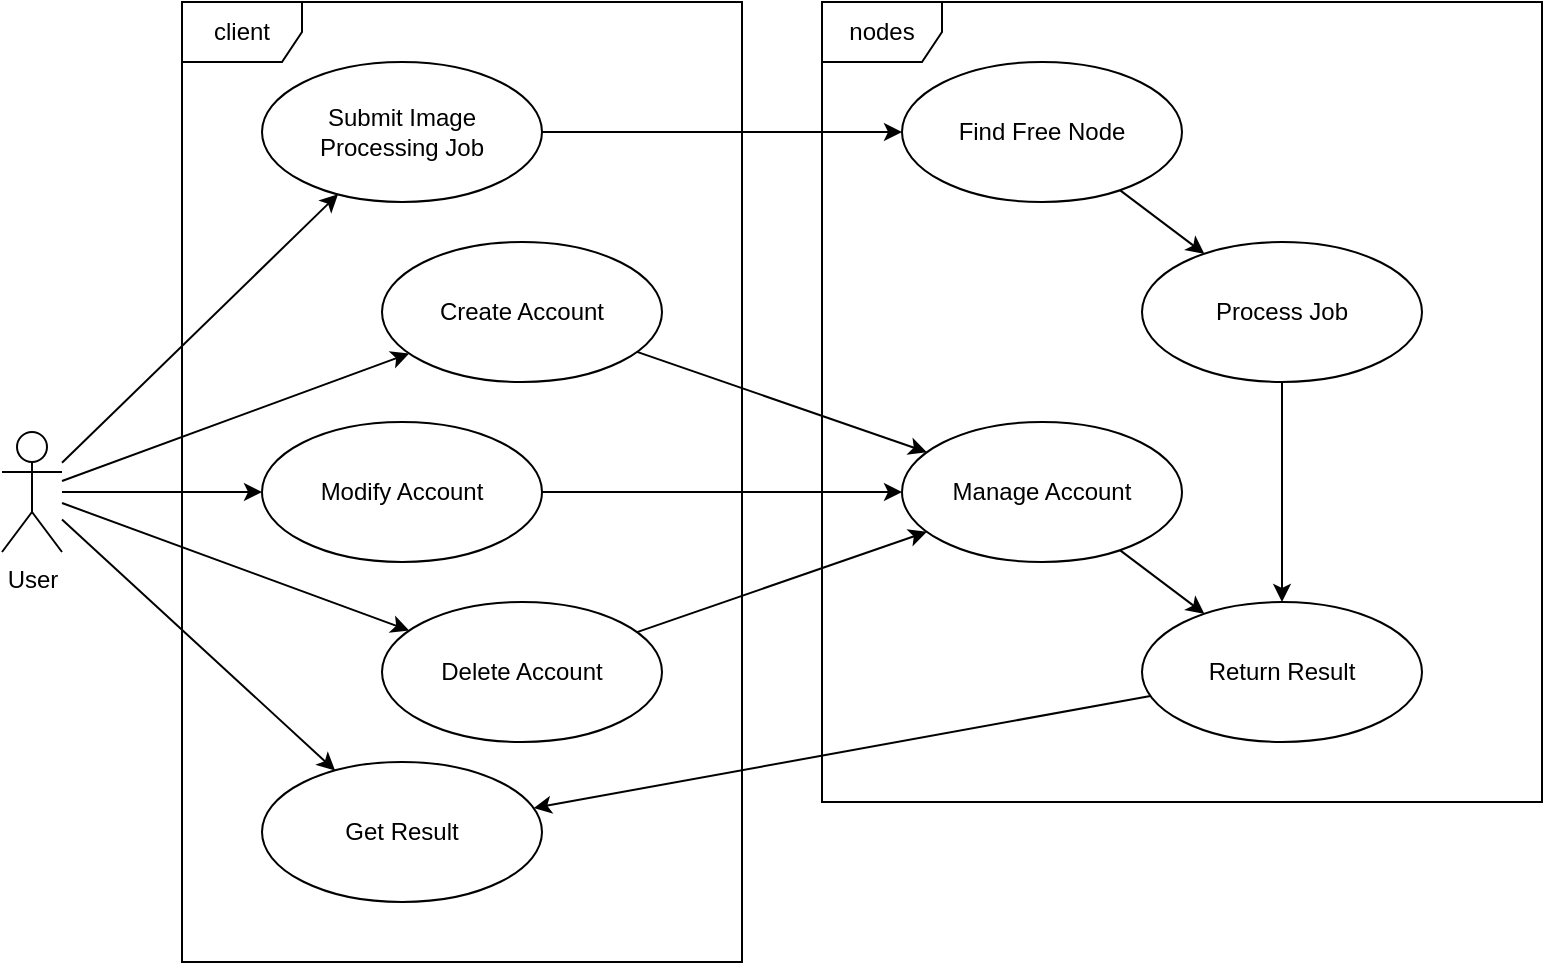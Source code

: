 <mxfile version="13.9.9" type="device"><diagram id="XZ6YOpJuDt14JMZxK8R2" name="Page-1"><mxGraphModel dx="1024" dy="624" grid="1" gridSize="10" guides="1" tooltips="1" connect="1" arrows="1" fold="1" page="1" pageScale="1" pageWidth="850" pageHeight="1100" math="0" shadow="0"><root><mxCell id="0"/><mxCell id="1" parent="0"/><mxCell id="OAEIKFuMq-hKH5rcQlQY-26" style="edgeStyle=none;rounded=0;orthogonalLoop=1;jettySize=auto;html=1;" parent="1" source="OAEIKFuMq-hKH5rcQlQY-1" target="OAEIKFuMq-hKH5rcQlQY-14" edge="1"><mxGeometry relative="1" as="geometry"/></mxCell><mxCell id="OAEIKFuMq-hKH5rcQlQY-27" style="edgeStyle=none;rounded=0;orthogonalLoop=1;jettySize=auto;html=1;" parent="1" source="OAEIKFuMq-hKH5rcQlQY-1" target="OAEIKFuMq-hKH5rcQlQY-5" edge="1"><mxGeometry relative="1" as="geometry"/></mxCell><mxCell id="OAEIKFuMq-hKH5rcQlQY-28" style="edgeStyle=none;rounded=0;orthogonalLoop=1;jettySize=auto;html=1;" parent="1" source="OAEIKFuMq-hKH5rcQlQY-1" target="OAEIKFuMq-hKH5rcQlQY-4" edge="1"><mxGeometry relative="1" as="geometry"/></mxCell><mxCell id="OAEIKFuMq-hKH5rcQlQY-29" style="edgeStyle=none;rounded=0;orthogonalLoop=1;jettySize=auto;html=1;" parent="1" source="OAEIKFuMq-hKH5rcQlQY-1" target="OAEIKFuMq-hKH5rcQlQY-3" edge="1"><mxGeometry relative="1" as="geometry"/></mxCell><mxCell id="PF6RSzg0NCi4qqx_jQ0C-2" style="rounded=0;orthogonalLoop=1;jettySize=auto;html=1;entryX=0;entryY=0.5;entryDx=0;entryDy=0;" edge="1" parent="1" source="OAEIKFuMq-hKH5rcQlQY-1" target="PF6RSzg0NCi4qqx_jQ0C-1"><mxGeometry relative="1" as="geometry"/></mxCell><mxCell id="OAEIKFuMq-hKH5rcQlQY-1" value="User" style="shape=umlActor;verticalLabelPosition=bottom;verticalAlign=top;html=1;outlineConnect=0;" parent="1" vertex="1"><mxGeometry x="30" y="355" width="30" height="60" as="geometry"/></mxCell><mxCell id="OAEIKFuMq-hKH5rcQlQY-2" value="client" style="shape=umlFrame;whiteSpace=wrap;html=1;portConstraintRotation=0;connectable=1;container=1;collapsible=0;recursiveResize=0;" parent="1" vertex="1"><mxGeometry x="120" y="140" width="280" height="480" as="geometry"/></mxCell><mxCell id="OAEIKFuMq-hKH5rcQlQY-3" value="Submit Image&lt;br&gt;Processing Job" style="ellipse;whiteSpace=wrap;html=1;" parent="OAEIKFuMq-hKH5rcQlQY-2" vertex="1"><mxGeometry x="40" y="30" width="140" height="70" as="geometry"/></mxCell><mxCell id="OAEIKFuMq-hKH5rcQlQY-4" value="Create Account" style="ellipse;whiteSpace=wrap;html=1;" parent="OAEIKFuMq-hKH5rcQlQY-2" vertex="1"><mxGeometry x="100" y="120" width="140" height="70" as="geometry"/></mxCell><mxCell id="OAEIKFuMq-hKH5rcQlQY-5" value="Delete Account" style="ellipse;whiteSpace=wrap;html=1;" parent="OAEIKFuMq-hKH5rcQlQY-2" vertex="1"><mxGeometry x="100" y="300" width="140" height="70" as="geometry"/></mxCell><mxCell id="OAEIKFuMq-hKH5rcQlQY-14" value="Get Result" style="ellipse;whiteSpace=wrap;html=1;" parent="OAEIKFuMq-hKH5rcQlQY-2" vertex="1"><mxGeometry x="40" y="380" width="140" height="70" as="geometry"/></mxCell><mxCell id="PF6RSzg0NCi4qqx_jQ0C-1" value="Modify Account" style="ellipse;whiteSpace=wrap;html=1;" vertex="1" parent="OAEIKFuMq-hKH5rcQlQY-2"><mxGeometry x="40" y="210" width="140" height="70" as="geometry"/></mxCell><mxCell id="OAEIKFuMq-hKH5rcQlQY-19" style="edgeStyle=none;rounded=0;orthogonalLoop=1;jettySize=auto;html=1;entryX=0;entryY=0.5;entryDx=0;entryDy=0;" parent="1" source="OAEIKFuMq-hKH5rcQlQY-3" target="OAEIKFuMq-hKH5rcQlQY-11" edge="1"><mxGeometry relative="1" as="geometry"/></mxCell><mxCell id="OAEIKFuMq-hKH5rcQlQY-23" style="edgeStyle=none;rounded=0;orthogonalLoop=1;jettySize=auto;html=1;" parent="1" source="OAEIKFuMq-hKH5rcQlQY-4" target="OAEIKFuMq-hKH5rcQlQY-13" edge="1"><mxGeometry relative="1" as="geometry"/></mxCell><mxCell id="OAEIKFuMq-hKH5rcQlQY-24" style="edgeStyle=none;rounded=0;orthogonalLoop=1;jettySize=auto;html=1;" parent="1" source="OAEIKFuMq-hKH5rcQlQY-5" target="OAEIKFuMq-hKH5rcQlQY-13" edge="1"><mxGeometry relative="1" as="geometry"/></mxCell><mxCell id="OAEIKFuMq-hKH5rcQlQY-6" value="nodes" style="shape=umlFrame;whiteSpace=wrap;html=1;recursiveResize=0;container=1;collapsible=0;" parent="1" vertex="1"><mxGeometry x="440" y="140" width="360" height="400" as="geometry"/></mxCell><mxCell id="OAEIKFuMq-hKH5rcQlQY-25" style="edgeStyle=none;rounded=0;orthogonalLoop=1;jettySize=auto;html=1;" parent="OAEIKFuMq-hKH5rcQlQY-6" source="OAEIKFuMq-hKH5rcQlQY-11" target="OAEIKFuMq-hKH5rcQlQY-10" edge="1"><mxGeometry relative="1" as="geometry"/></mxCell><mxCell id="OAEIKFuMq-hKH5rcQlQY-11" value="Find Free Node" style="ellipse;whiteSpace=wrap;html=1;" parent="OAEIKFuMq-hKH5rcQlQY-6" vertex="1"><mxGeometry x="40" y="30" width="140" height="70" as="geometry"/></mxCell><mxCell id="OAEIKFuMq-hKH5rcQlQY-10" value="Process Job" style="ellipse;whiteSpace=wrap;html=1;" parent="OAEIKFuMq-hKH5rcQlQY-6" vertex="1"><mxGeometry x="160" y="120" width="140" height="70" as="geometry"/></mxCell><mxCell id="OAEIKFuMq-hKH5rcQlQY-13" value="Manage Account" style="ellipse;whiteSpace=wrap;html=1;" parent="OAEIKFuMq-hKH5rcQlQY-6" vertex="1"><mxGeometry x="40" y="210" width="140" height="70" as="geometry"/></mxCell><mxCell id="OAEIKFuMq-hKH5rcQlQY-12" value="Return Result" style="ellipse;whiteSpace=wrap;html=1;" parent="OAEIKFuMq-hKH5rcQlQY-6" vertex="1"><mxGeometry x="160" y="300" width="140" height="70" as="geometry"/></mxCell><mxCell id="OAEIKFuMq-hKH5rcQlQY-21" style="edgeStyle=none;rounded=0;orthogonalLoop=1;jettySize=auto;html=1;" parent="OAEIKFuMq-hKH5rcQlQY-6" source="OAEIKFuMq-hKH5rcQlQY-10" target="OAEIKFuMq-hKH5rcQlQY-12" edge="1"><mxGeometry relative="1" as="geometry"/></mxCell><mxCell id="OAEIKFuMq-hKH5rcQlQY-22" style="edgeStyle=none;rounded=0;orthogonalLoop=1;jettySize=auto;html=1;" parent="OAEIKFuMq-hKH5rcQlQY-6" source="OAEIKFuMq-hKH5rcQlQY-13" target="OAEIKFuMq-hKH5rcQlQY-12" edge="1"><mxGeometry relative="1" as="geometry"/></mxCell><mxCell id="OAEIKFuMq-hKH5rcQlQY-30" style="edgeStyle=none;rounded=0;orthogonalLoop=1;jettySize=auto;html=1;" parent="1" source="OAEIKFuMq-hKH5rcQlQY-12" target="OAEIKFuMq-hKH5rcQlQY-14" edge="1"><mxGeometry relative="1" as="geometry"/></mxCell><mxCell id="PF6RSzg0NCi4qqx_jQ0C-3" style="edgeStyle=none;rounded=0;orthogonalLoop=1;jettySize=auto;html=1;" edge="1" parent="1" source="PF6RSzg0NCi4qqx_jQ0C-1" target="OAEIKFuMq-hKH5rcQlQY-13"><mxGeometry relative="1" as="geometry"/></mxCell></root></mxGraphModel></diagram></mxfile>